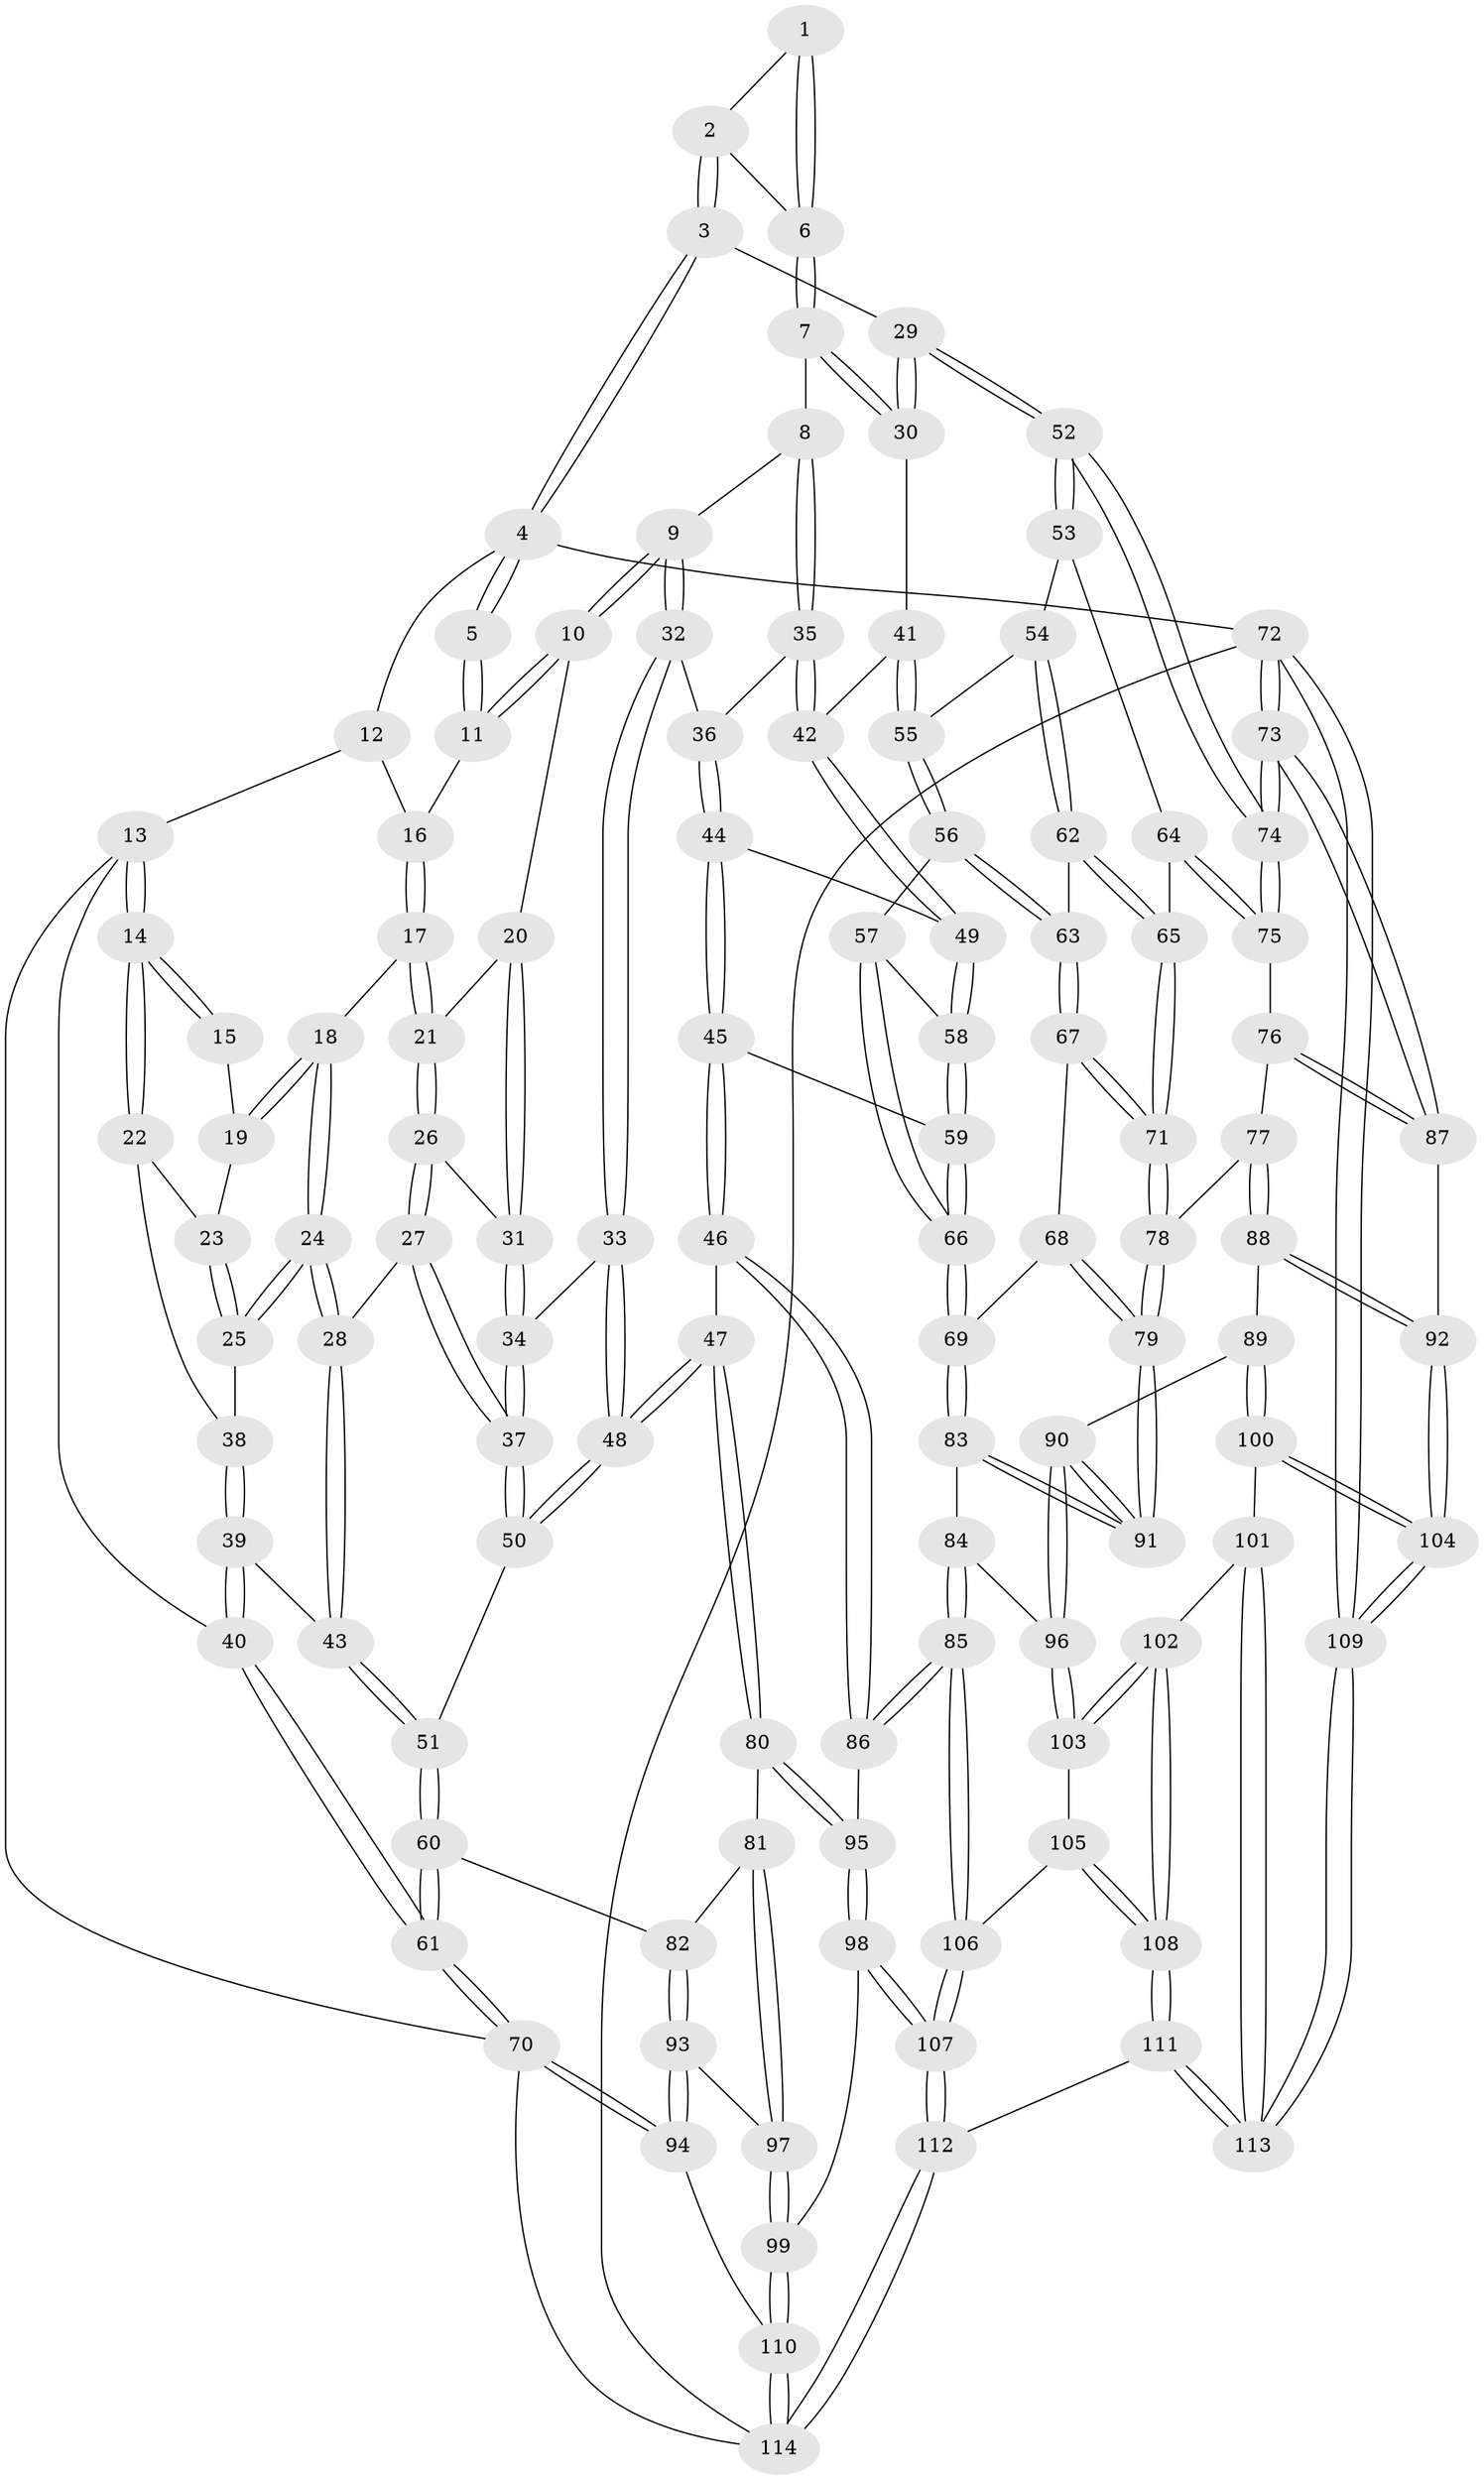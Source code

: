 // coarse degree distribution, {2: 0.0379746835443038, 5: 0.4936708860759494, 4: 0.20253164556962025, 6: 0.13924050632911392, 7: 0.0379746835443038, 3: 0.0759493670886076, 8: 0.012658227848101266}
// Generated by graph-tools (version 1.1) at 2025/06/03/04/25 22:06:07]
// undirected, 114 vertices, 281 edges
graph export_dot {
graph [start="1"]
  node [color=gray90,style=filled];
  1 [pos="+0.8081235174491423+0"];
  2 [pos="+0.921879007807997+0.091050453700069"];
  3 [pos="+1+0.17880373773147878"];
  4 [pos="+1+0"];
  5 [pos="+0.763081267234872+0"];
  6 [pos="+0.8260356987644465+0.1675795271761627"];
  7 [pos="+0.785943018851604+0.21434316188180488"];
  8 [pos="+0.6370471773743059+0.15009543273221468"];
  9 [pos="+0.6295311530146783+0.1445599009671064"];
  10 [pos="+0.5994156419783954+0.101800690604896"];
  11 [pos="+0.5769679558227618+0"];
  12 [pos="+0.21586829273919858+0"];
  13 [pos="+0+0.19377752866908937"];
  14 [pos="+0+0.19599494190665645"];
  15 [pos="+0.1731935038900175+0"];
  16 [pos="+0.3389721232055017+0"];
  17 [pos="+0.3193579280024706+0.10918616576513401"];
  18 [pos="+0.22235706100049413+0.14792142314022882"];
  19 [pos="+0.14820540087043257+0.08065640681003204"];
  20 [pos="+0.5676835595456037+0.12266881522120464"];
  21 [pos="+0.34038701660209036+0.16229222076784247"];
  22 [pos="+0.013390166841161585+0.20701859187839983"];
  23 [pos="+0.12497199370310769+0.1118158575317476"];
  24 [pos="+0.23655676066944242+0.282783882423185"];
  25 [pos="+0.21580757268969766+0.27206562732834644"];
  26 [pos="+0.327026863667322+0.23819947876938846"];
  27 [pos="+0.25031655880752995+0.2928131566322576"];
  28 [pos="+0.24511003472778403+0.29233141192508866"];
  29 [pos="+1+0.29470986296575763"];
  30 [pos="+0.8151589307603743+0.2592617168956182"];
  31 [pos="+0.4321892544484213+0.2630458291974113"];
  32 [pos="+0.5443569874745555+0.34824137395869004"];
  33 [pos="+0.49002624600090766+0.36951800617171887"];
  34 [pos="+0.43841670773942654+0.28716609369889534"];
  35 [pos="+0.6583201206764749+0.34237199372297294"];
  36 [pos="+0.5748320879147625+0.36716596808057944"];
  37 [pos="+0.32951642009918025+0.39440317037817674"];
  38 [pos="+0.01864635549376564+0.21149961354405722"];
  39 [pos="+0.09996990505434694+0.39480848387131173"];
  40 [pos="+0+0.3600519204912167"];
  41 [pos="+0.801024017262011+0.33906912089028324"];
  42 [pos="+0.6993436623288842+0.3935984149843165"];
  43 [pos="+0.12731179388174976+0.417129656937691"];
  44 [pos="+0.6242766314405117+0.4440576313553085"];
  45 [pos="+0.49332823269518744+0.5813717964716686"];
  46 [pos="+0.417566126394782+0.5769812468293624"];
  47 [pos="+0.4113851906236263+0.5734290592971667"];
  48 [pos="+0.4037871220298934+0.552304415979397"];
  49 [pos="+0.6802917163971532+0.4347580155001191"];
  50 [pos="+0.40013849500577964+0.5485666782342478"];
  51 [pos="+0.12835272657302324+0.4534275977952383"];
  52 [pos="+1+0.4359042850181144"];
  53 [pos="+0.9767341274394327+0.4572624860821499"];
  54 [pos="+0.8832148481028262+0.44478979662722146"];
  55 [pos="+0.8516749699836867+0.4348981041535223"];
  56 [pos="+0.770569990704824+0.5161230467996692"];
  57 [pos="+0.741083888649855+0.5085968418253888"];
  58 [pos="+0.7088396112012783+0.477424220094902"];
  59 [pos="+0.5506811961787976+0.6074921813497641"];
  60 [pos="+0.03588386696636637+0.5970709718984176"];
  61 [pos="+0+0.614127906169487"];
  62 [pos="+0.8566683766858616+0.5799157484021479"];
  63 [pos="+0.7779362898630521+0.5342543047038515"];
  64 [pos="+0.8731673308828307+0.5892021689746788"];
  65 [pos="+0.8648299605296514+0.5887155142881453"];
  66 [pos="+0.6084387033980371+0.6408711343700622"];
  67 [pos="+0.7512166746628637+0.6528541402673836"];
  68 [pos="+0.695867805934753+0.6617647480940045"];
  69 [pos="+0.6208623808955076+0.6541984703631217"];
  70 [pos="+0+0.8331349748276536"];
  71 [pos="+0.8042997694987776+0.679068533205695"];
  72 [pos="+1+1"];
  73 [pos="+1+0.8149687105261734"];
  74 [pos="+1+0.5980290701190315"];
  75 [pos="+0.9556884609704134+0.6431751149739853"];
  76 [pos="+0.893278714901274+0.7044076589121308"];
  77 [pos="+0.8140086781503877+0.6935854416169427"];
  78 [pos="+0.8137594118786364+0.6933911733480645"];
  79 [pos="+0.7385101122497183+0.7740645684984512"];
  80 [pos="+0.23676638786714468+0.6913166356442938"];
  81 [pos="+0.21654507992012034+0.6955729462195515"];
  82 [pos="+0.09989069874676462+0.644531198317574"];
  83 [pos="+0.6210381634641152+0.6629915702415218"];
  84 [pos="+0.6164336583352528+0.7215167186394826"];
  85 [pos="+0.4970243473455598+0.8474250936751614"];
  86 [pos="+0.4366035318788814+0.6964391599878818"];
  87 [pos="+0.9379273680170643+0.8313797298692314"];
  88 [pos="+0.8245209966711959+0.801797917998772"];
  89 [pos="+0.7523654121702614+0.8219530416861219"];
  90 [pos="+0.7321567270629744+0.8125790082740559"];
  91 [pos="+0.7327313829281303+0.7981182084507634"];
  92 [pos="+0.9105272085230799+0.8470603803922955"];
  93 [pos="+0.04603412429995163+0.8644009136846075"];
  94 [pos="+0.03312801852309382+0.8814662361066541"];
  95 [pos="+0.33574972667918335+0.8557332609251118"];
  96 [pos="+0.6625257330035764+0.8359508744009708"];
  97 [pos="+0.19422177200128132+0.7622329965959329"];
  98 [pos="+0.34570413105642417+0.9027247796995445"];
  99 [pos="+0.20470229189330405+0.8909194869412882"];
  100 [pos="+0.7814919465526132+0.9136123088359007"];
  101 [pos="+0.7176466057974523+0.9399874880466058"];
  102 [pos="+0.7051840792654253+0.9368983386849992"];
  103 [pos="+0.6475832375218799+0.8601277430894422"];
  104 [pos="+0.8613878358898247+0.9415241980579406"];
  105 [pos="+0.637111285624133+0.8639701359495712"];
  106 [pos="+0.4972308876145298+0.8523766116290938"];
  107 [pos="+0.41995937347532764+0.9770272991020547"];
  108 [pos="+0.5663869379295376+1"];
  109 [pos="+0.9446139659459051+1"];
  110 [pos="+0.12610145519321775+0.9685606373049713"];
  111 [pos="+0.47723880253863227+1"];
  112 [pos="+0.44300029702667365+1"];
  113 [pos="+0.8435373792838327+1"];
  114 [pos="+0.18330921446034623+1"];
  1 -- 2;
  1 -- 6;
  1 -- 6;
  2 -- 3;
  2 -- 3;
  2 -- 6;
  3 -- 4;
  3 -- 4;
  3 -- 29;
  4 -- 5;
  4 -- 5;
  4 -- 12;
  4 -- 72;
  5 -- 11;
  5 -- 11;
  6 -- 7;
  6 -- 7;
  7 -- 8;
  7 -- 30;
  7 -- 30;
  8 -- 9;
  8 -- 35;
  8 -- 35;
  9 -- 10;
  9 -- 10;
  9 -- 32;
  9 -- 32;
  10 -- 11;
  10 -- 11;
  10 -- 20;
  11 -- 16;
  12 -- 13;
  12 -- 16;
  13 -- 14;
  13 -- 14;
  13 -- 40;
  13 -- 70;
  14 -- 15;
  14 -- 15;
  14 -- 22;
  14 -- 22;
  15 -- 19;
  16 -- 17;
  16 -- 17;
  17 -- 18;
  17 -- 21;
  17 -- 21;
  18 -- 19;
  18 -- 19;
  18 -- 24;
  18 -- 24;
  19 -- 23;
  20 -- 21;
  20 -- 31;
  20 -- 31;
  21 -- 26;
  21 -- 26;
  22 -- 23;
  22 -- 38;
  23 -- 25;
  23 -- 25;
  24 -- 25;
  24 -- 25;
  24 -- 28;
  24 -- 28;
  25 -- 38;
  26 -- 27;
  26 -- 27;
  26 -- 31;
  27 -- 28;
  27 -- 37;
  27 -- 37;
  28 -- 43;
  28 -- 43;
  29 -- 30;
  29 -- 30;
  29 -- 52;
  29 -- 52;
  30 -- 41;
  31 -- 34;
  31 -- 34;
  32 -- 33;
  32 -- 33;
  32 -- 36;
  33 -- 34;
  33 -- 48;
  33 -- 48;
  34 -- 37;
  34 -- 37;
  35 -- 36;
  35 -- 42;
  35 -- 42;
  36 -- 44;
  36 -- 44;
  37 -- 50;
  37 -- 50;
  38 -- 39;
  38 -- 39;
  39 -- 40;
  39 -- 40;
  39 -- 43;
  40 -- 61;
  40 -- 61;
  41 -- 42;
  41 -- 55;
  41 -- 55;
  42 -- 49;
  42 -- 49;
  43 -- 51;
  43 -- 51;
  44 -- 45;
  44 -- 45;
  44 -- 49;
  45 -- 46;
  45 -- 46;
  45 -- 59;
  46 -- 47;
  46 -- 86;
  46 -- 86;
  47 -- 48;
  47 -- 48;
  47 -- 80;
  47 -- 80;
  48 -- 50;
  48 -- 50;
  49 -- 58;
  49 -- 58;
  50 -- 51;
  51 -- 60;
  51 -- 60;
  52 -- 53;
  52 -- 53;
  52 -- 74;
  52 -- 74;
  53 -- 54;
  53 -- 64;
  54 -- 55;
  54 -- 62;
  54 -- 62;
  55 -- 56;
  55 -- 56;
  56 -- 57;
  56 -- 63;
  56 -- 63;
  57 -- 58;
  57 -- 66;
  57 -- 66;
  58 -- 59;
  58 -- 59;
  59 -- 66;
  59 -- 66;
  60 -- 61;
  60 -- 61;
  60 -- 82;
  61 -- 70;
  61 -- 70;
  62 -- 63;
  62 -- 65;
  62 -- 65;
  63 -- 67;
  63 -- 67;
  64 -- 65;
  64 -- 75;
  64 -- 75;
  65 -- 71;
  65 -- 71;
  66 -- 69;
  66 -- 69;
  67 -- 68;
  67 -- 71;
  67 -- 71;
  68 -- 69;
  68 -- 79;
  68 -- 79;
  69 -- 83;
  69 -- 83;
  70 -- 94;
  70 -- 94;
  70 -- 114;
  71 -- 78;
  71 -- 78;
  72 -- 73;
  72 -- 73;
  72 -- 109;
  72 -- 109;
  72 -- 114;
  73 -- 74;
  73 -- 74;
  73 -- 87;
  73 -- 87;
  74 -- 75;
  74 -- 75;
  75 -- 76;
  76 -- 77;
  76 -- 87;
  76 -- 87;
  77 -- 78;
  77 -- 88;
  77 -- 88;
  78 -- 79;
  78 -- 79;
  79 -- 91;
  79 -- 91;
  80 -- 81;
  80 -- 95;
  80 -- 95;
  81 -- 82;
  81 -- 97;
  81 -- 97;
  82 -- 93;
  82 -- 93;
  83 -- 84;
  83 -- 91;
  83 -- 91;
  84 -- 85;
  84 -- 85;
  84 -- 96;
  85 -- 86;
  85 -- 86;
  85 -- 106;
  85 -- 106;
  86 -- 95;
  87 -- 92;
  88 -- 89;
  88 -- 92;
  88 -- 92;
  89 -- 90;
  89 -- 100;
  89 -- 100;
  90 -- 91;
  90 -- 91;
  90 -- 96;
  90 -- 96;
  92 -- 104;
  92 -- 104;
  93 -- 94;
  93 -- 94;
  93 -- 97;
  94 -- 110;
  95 -- 98;
  95 -- 98;
  96 -- 103;
  96 -- 103;
  97 -- 99;
  97 -- 99;
  98 -- 99;
  98 -- 107;
  98 -- 107;
  99 -- 110;
  99 -- 110;
  100 -- 101;
  100 -- 104;
  100 -- 104;
  101 -- 102;
  101 -- 113;
  101 -- 113;
  102 -- 103;
  102 -- 103;
  102 -- 108;
  102 -- 108;
  103 -- 105;
  104 -- 109;
  104 -- 109;
  105 -- 106;
  105 -- 108;
  105 -- 108;
  106 -- 107;
  106 -- 107;
  107 -- 112;
  107 -- 112;
  108 -- 111;
  108 -- 111;
  109 -- 113;
  109 -- 113;
  110 -- 114;
  110 -- 114;
  111 -- 112;
  111 -- 113;
  111 -- 113;
  112 -- 114;
  112 -- 114;
}
